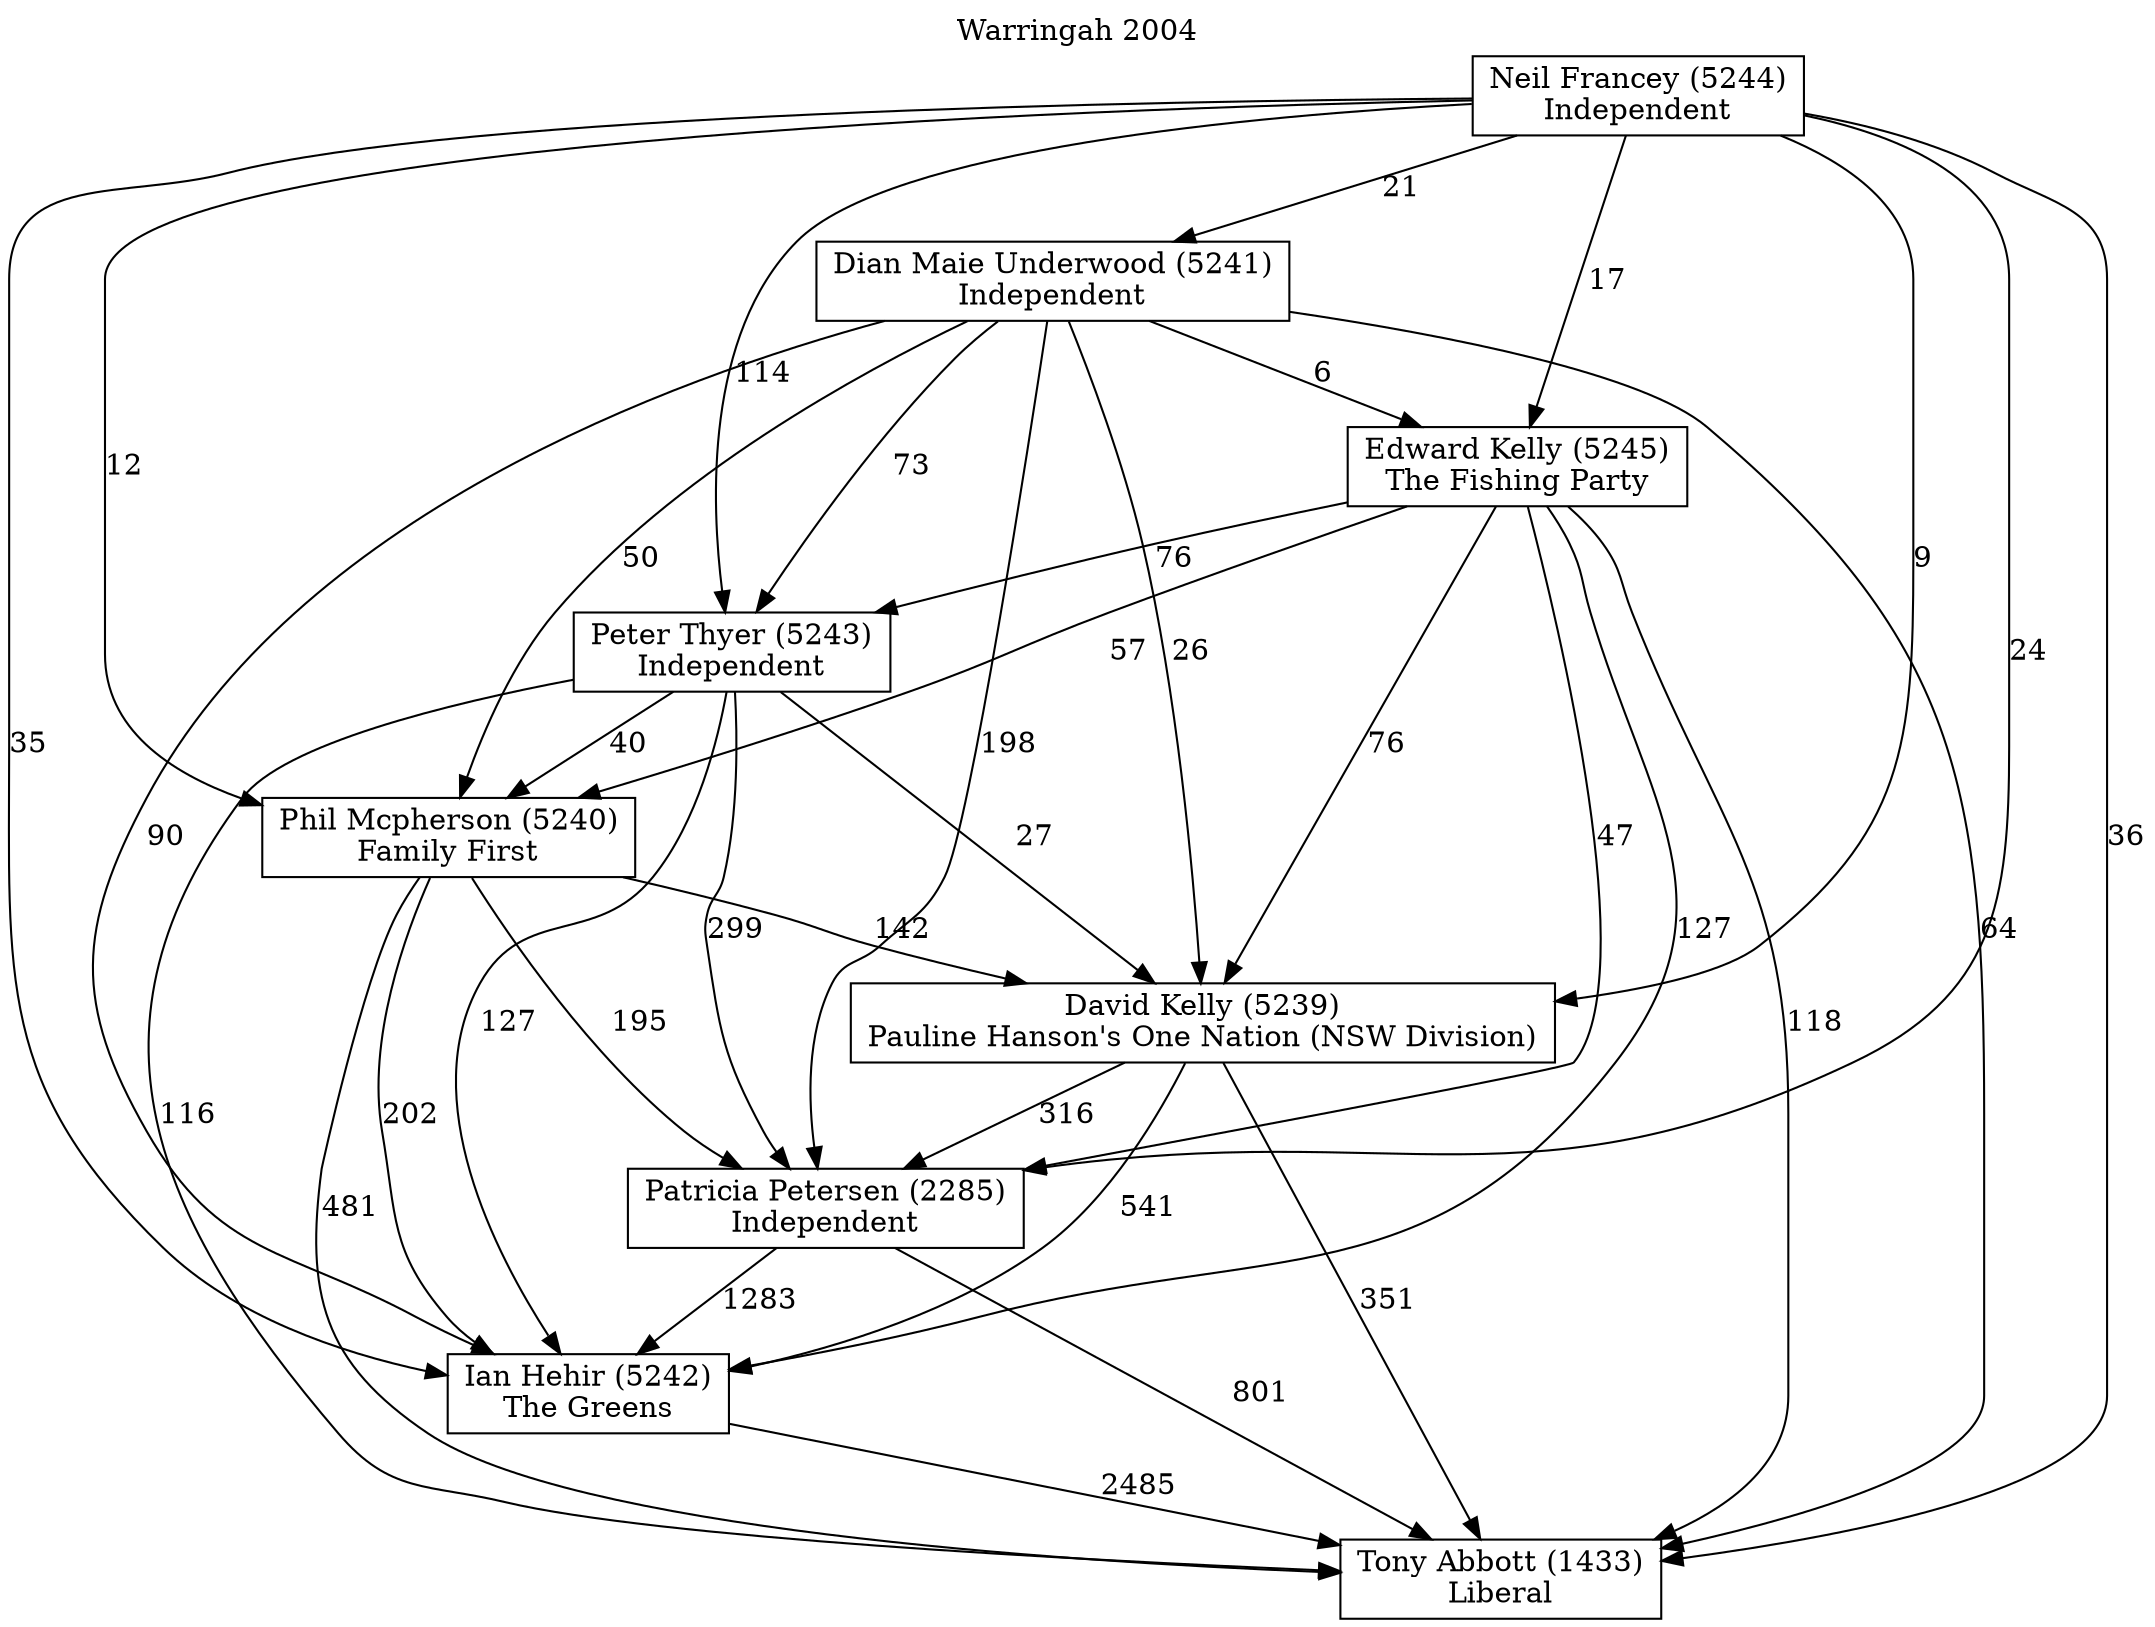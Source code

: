 // House preference flow
digraph "Tony Abbott (1433)_Warringah_2004" {
	graph [label="Warringah 2004" labelloc=t mclimit=2]
	node [shape=box]
	"Tony Abbott (1433)" [label="Tony Abbott (1433)
Liberal"]
	"Ian Hehir (5242)" [label="Ian Hehir (5242)
The Greens"]
	"Patricia Petersen (2285)" [label="Patricia Petersen (2285)
Independent"]
	"David Kelly (5239)" [label="David Kelly (5239)
Pauline Hanson's One Nation (NSW Division)"]
	"Phil Mcpherson (5240)" [label="Phil Mcpherson (5240)
Family First"]
	"Peter Thyer (5243)" [label="Peter Thyer (5243)
Independent"]
	"Edward Kelly (5245)" [label="Edward Kelly (5245)
The Fishing Party"]
	"Dian Maie Underwood (5241)" [label="Dian Maie Underwood (5241)
Independent"]
	"Neil Francey (5244)" [label="Neil Francey (5244)
Independent"]
	"Ian Hehir (5242)" -> "Tony Abbott (1433)" [label=2485]
	"Patricia Petersen (2285)" -> "Ian Hehir (5242)" [label=1283]
	"David Kelly (5239)" -> "Patricia Petersen (2285)" [label=316]
	"Phil Mcpherson (5240)" -> "David Kelly (5239)" [label=142]
	"Peter Thyer (5243)" -> "Phil Mcpherson (5240)" [label=40]
	"Edward Kelly (5245)" -> "Peter Thyer (5243)" [label=76]
	"Dian Maie Underwood (5241)" -> "Edward Kelly (5245)" [label=6]
	"Neil Francey (5244)" -> "Dian Maie Underwood (5241)" [label=21]
	"Patricia Petersen (2285)" -> "Tony Abbott (1433)" [label=801]
	"David Kelly (5239)" -> "Tony Abbott (1433)" [label=351]
	"Phil Mcpherson (5240)" -> "Tony Abbott (1433)" [label=481]
	"Peter Thyer (5243)" -> "Tony Abbott (1433)" [label=116]
	"Edward Kelly (5245)" -> "Tony Abbott (1433)" [label=118]
	"Dian Maie Underwood (5241)" -> "Tony Abbott (1433)" [label=64]
	"Neil Francey (5244)" -> "Tony Abbott (1433)" [label=36]
	"Neil Francey (5244)" -> "Edward Kelly (5245)" [label=17]
	"Dian Maie Underwood (5241)" -> "Peter Thyer (5243)" [label=73]
	"Neil Francey (5244)" -> "Peter Thyer (5243)" [label=114]
	"Edward Kelly (5245)" -> "Phil Mcpherson (5240)" [label=57]
	"Dian Maie Underwood (5241)" -> "Phil Mcpherson (5240)" [label=50]
	"Neil Francey (5244)" -> "Phil Mcpherson (5240)" [label=12]
	"Peter Thyer (5243)" -> "David Kelly (5239)" [label=27]
	"Edward Kelly (5245)" -> "David Kelly (5239)" [label=76]
	"Dian Maie Underwood (5241)" -> "David Kelly (5239)" [label=26]
	"Neil Francey (5244)" -> "David Kelly (5239)" [label=9]
	"Phil Mcpherson (5240)" -> "Patricia Petersen (2285)" [label=195]
	"Peter Thyer (5243)" -> "Patricia Petersen (2285)" [label=299]
	"Edward Kelly (5245)" -> "Patricia Petersen (2285)" [label=47]
	"Dian Maie Underwood (5241)" -> "Patricia Petersen (2285)" [label=198]
	"Neil Francey (5244)" -> "Patricia Petersen (2285)" [label=24]
	"David Kelly (5239)" -> "Ian Hehir (5242)" [label=541]
	"Phil Mcpherson (5240)" -> "Ian Hehir (5242)" [label=202]
	"Peter Thyer (5243)" -> "Ian Hehir (5242)" [label=127]
	"Edward Kelly (5245)" -> "Ian Hehir (5242)" [label=127]
	"Dian Maie Underwood (5241)" -> "Ian Hehir (5242)" [label=90]
	"Neil Francey (5244)" -> "Ian Hehir (5242)" [label=35]
}
